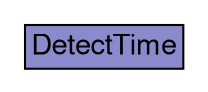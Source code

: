 digraph DetectTime {
	graph [bb="0,0,92,36",
		rankdir=LR
	];
	node [label="\N"];
	DetectTime	 [height=0.5,
		label=<<table BORDER="0" CELLBORDER="1" CELLSPACING="0"> <tr> <td BGCOLOR="#8a8acc" HREF="/idmef_parser/IDMEFv2/DetectTime.html" TITLE="The DetectTime class is used to indicate the date and time that the event(s) producing an alert was detected by the analyzer. In the case of more than one event, it is the time that the first event was detected. (This may or may not be the same time as CreateTime; analyzers are not required to send alerts immediately upon detection). "><FONT FACE="Nimbus Sans L">DetectTime</FONT></td> </tr>" %</table>>,
		pos="46,18",
		shape=plaintext,
		width=1.2778];
}
